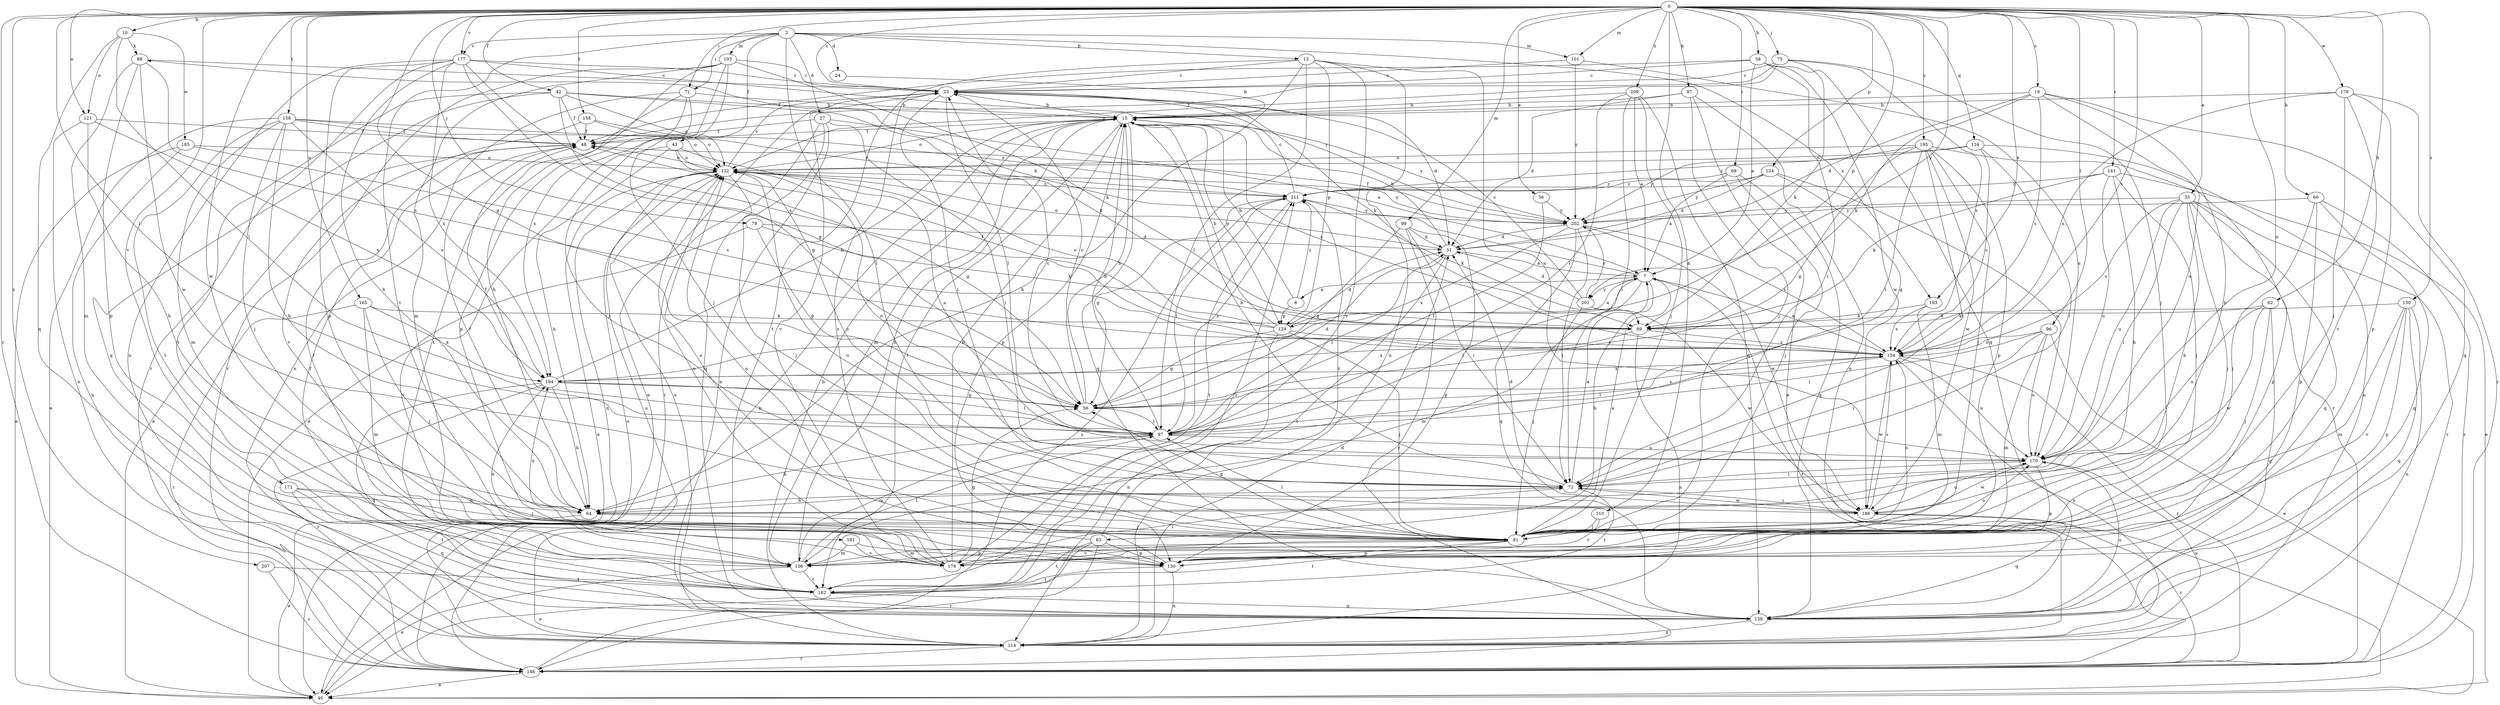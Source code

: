 strict digraph  {
0;
2;
6;
7;
10;
12;
15;
19;
23;
24;
27;
31;
35;
36;
40;
42;
43;
48;
56;
58;
60;
62;
63;
64;
69;
71;
72;
75;
79;
81;
87;
88;
89;
96;
97;
99;
101;
103;
106;
110;
114;
121;
122;
124;
129;
130;
134;
138;
141;
146;
150;
154;
156;
158;
162;
165;
170;
171;
177;
178;
179;
181;
185;
186;
193;
194;
195;
201;
202;
207;
209;
211;
0 -> 10  [label=b];
0 -> 19  [label=c];
0 -> 23  [label=c];
0 -> 35  [label=e];
0 -> 36  [label=e];
0 -> 42  [label=f];
0 -> 56  [label=g];
0 -> 58  [label=h];
0 -> 60  [label=h];
0 -> 62  [label=h];
0 -> 69  [label=i];
0 -> 71  [label=i];
0 -> 75  [label=j];
0 -> 79  [label=j];
0 -> 87  [label=k];
0 -> 96  [label=l];
0 -> 97  [label=l];
0 -> 99  [label=m];
0 -> 101  [label=m];
0 -> 110  [label=n];
0 -> 121  [label=o];
0 -> 124  [label=p];
0 -> 129  [label=p];
0 -> 134  [label=q];
0 -> 141  [label=r];
0 -> 146  [label=r];
0 -> 150  [label=s];
0 -> 154  [label=s];
0 -> 156  [label=t];
0 -> 158  [label=t];
0 -> 165  [label=u];
0 -> 170  [label=u];
0 -> 171  [label=v];
0 -> 177  [label=v];
0 -> 179  [label=w];
0 -> 181  [label=w];
0 -> 193  [label=x];
0 -> 195  [label=y];
0 -> 201  [label=y];
0 -> 207  [label=z];
0 -> 209  [label=z];
2 -> 12  [label=b];
2 -> 24  [label=d];
2 -> 27  [label=d];
2 -> 43  [label=f];
2 -> 71  [label=i];
2 -> 72  [label=i];
2 -> 101  [label=m];
2 -> 103  [label=m];
2 -> 177  [label=v];
2 -> 178  [label=v];
2 -> 193  [label=x];
6 -> 15  [label=b];
6 -> 129  [label=p];
6 -> 211  [label=z];
7 -> 6  [label=a];
7 -> 63  [label=h];
7 -> 88  [label=k];
7 -> 97  [label=l];
7 -> 106  [label=m];
7 -> 146  [label=r];
7 -> 201  [label=y];
10 -> 88  [label=k];
10 -> 97  [label=l];
10 -> 121  [label=o];
10 -> 138  [label=q];
10 -> 185  [label=w];
12 -> 23  [label=c];
12 -> 64  [label=h];
12 -> 97  [label=l];
12 -> 114  [label=n];
12 -> 129  [label=p];
12 -> 162  [label=t];
12 -> 170  [label=u];
12 -> 178  [label=v];
15 -> 48  [label=f];
15 -> 106  [label=m];
15 -> 122  [label=o];
15 -> 129  [label=p];
15 -> 130  [label=p];
15 -> 138  [label=q];
15 -> 154  [label=s];
15 -> 162  [label=t];
15 -> 202  [label=y];
19 -> 15  [label=b];
19 -> 31  [label=d];
19 -> 64  [label=h];
19 -> 89  [label=k];
19 -> 138  [label=q];
19 -> 154  [label=s];
19 -> 170  [label=u];
23 -> 15  [label=b];
23 -> 31  [label=d];
23 -> 40  [label=e];
23 -> 72  [label=i];
23 -> 89  [label=k];
23 -> 97  [label=l];
23 -> 178  [label=v];
24 -> 15  [label=b];
27 -> 7  [label=a];
27 -> 48  [label=f];
27 -> 72  [label=i];
27 -> 114  [label=n];
27 -> 138  [label=q];
27 -> 146  [label=r];
31 -> 7  [label=a];
31 -> 15  [label=b];
31 -> 97  [label=l];
31 -> 122  [label=o];
31 -> 162  [label=t];
35 -> 64  [label=h];
35 -> 72  [label=i];
35 -> 81  [label=j];
35 -> 130  [label=p];
35 -> 138  [label=q];
35 -> 146  [label=r];
35 -> 154  [label=s];
35 -> 170  [label=u];
35 -> 202  [label=y];
36 -> 97  [label=l];
36 -> 202  [label=y];
40 -> 15  [label=b];
42 -> 15  [label=b];
42 -> 48  [label=f];
42 -> 56  [label=g];
42 -> 89  [label=k];
42 -> 122  [label=o];
42 -> 138  [label=q];
42 -> 162  [label=t];
43 -> 40  [label=e];
43 -> 56  [label=g];
43 -> 64  [label=h];
43 -> 122  [label=o];
43 -> 170  [label=u];
48 -> 40  [label=e];
48 -> 122  [label=o];
56 -> 15  [label=b];
56 -> 23  [label=c];
56 -> 31  [label=d];
56 -> 97  [label=l];
56 -> 154  [label=s];
58 -> 7  [label=a];
58 -> 23  [label=c];
58 -> 48  [label=f];
58 -> 72  [label=i];
58 -> 138  [label=q];
58 -> 186  [label=w];
60 -> 81  [label=j];
60 -> 130  [label=p];
60 -> 138  [label=q];
60 -> 146  [label=r];
60 -> 202  [label=y];
62 -> 81  [label=j];
62 -> 89  [label=k];
62 -> 138  [label=q];
62 -> 170  [label=u];
62 -> 186  [label=w];
63 -> 40  [label=e];
63 -> 122  [label=o];
63 -> 130  [label=p];
63 -> 146  [label=r];
63 -> 162  [label=t];
63 -> 211  [label=z];
64 -> 40  [label=e];
64 -> 48  [label=f];
64 -> 81  [label=j];
69 -> 7  [label=a];
69 -> 81  [label=j];
69 -> 138  [label=q];
69 -> 211  [label=z];
71 -> 15  [label=b];
71 -> 81  [label=j];
71 -> 114  [label=n];
71 -> 130  [label=p];
71 -> 162  [label=t];
72 -> 7  [label=a];
72 -> 15  [label=b];
72 -> 64  [label=h];
72 -> 122  [label=o];
72 -> 162  [label=t];
72 -> 186  [label=w];
75 -> 23  [label=c];
75 -> 48  [label=f];
75 -> 81  [label=j];
75 -> 89  [label=k];
75 -> 122  [label=o];
75 -> 154  [label=s];
79 -> 31  [label=d];
79 -> 56  [label=g];
79 -> 89  [label=k];
79 -> 178  [label=v];
81 -> 7  [label=a];
81 -> 56  [label=g];
81 -> 97  [label=l];
81 -> 106  [label=m];
81 -> 122  [label=o];
81 -> 130  [label=p];
81 -> 154  [label=s];
81 -> 162  [label=t];
81 -> 170  [label=u];
81 -> 178  [label=v];
81 -> 194  [label=x];
87 -> 15  [label=b];
87 -> 31  [label=d];
87 -> 40  [label=e];
87 -> 81  [label=j];
87 -> 114  [label=n];
88 -> 23  [label=c];
88 -> 106  [label=m];
88 -> 130  [label=p];
88 -> 154  [label=s];
88 -> 186  [label=w];
89 -> 114  [label=n];
89 -> 154  [label=s];
89 -> 194  [label=x];
96 -> 40  [label=e];
96 -> 72  [label=i];
96 -> 97  [label=l];
96 -> 106  [label=m];
96 -> 154  [label=s];
96 -> 170  [label=u];
97 -> 15  [label=b];
97 -> 23  [label=c];
97 -> 48  [label=f];
97 -> 64  [label=h];
97 -> 106  [label=m];
97 -> 170  [label=u];
97 -> 211  [label=z];
99 -> 31  [label=d];
99 -> 56  [label=g];
99 -> 72  [label=i];
99 -> 130  [label=p];
99 -> 146  [label=r];
101 -> 23  [label=c];
101 -> 170  [label=u];
101 -> 202  [label=y];
103 -> 23  [label=c];
103 -> 64  [label=h];
103 -> 81  [label=j];
103 -> 89  [label=k];
103 -> 106  [label=m];
103 -> 146  [label=r];
103 -> 194  [label=x];
106 -> 15  [label=b];
106 -> 40  [label=e];
106 -> 48  [label=f];
106 -> 97  [label=l];
106 -> 162  [label=t];
110 -> 81  [label=j];
110 -> 178  [label=v];
114 -> 15  [label=b];
114 -> 31  [label=d];
114 -> 122  [label=o];
114 -> 146  [label=r];
114 -> 170  [label=u];
121 -> 48  [label=f];
121 -> 64  [label=h];
121 -> 114  [label=n];
121 -> 194  [label=x];
122 -> 23  [label=c];
122 -> 40  [label=e];
122 -> 81  [label=j];
122 -> 114  [label=n];
122 -> 202  [label=y];
122 -> 211  [label=z];
124 -> 31  [label=d];
124 -> 56  [label=g];
124 -> 170  [label=u];
124 -> 202  [label=y];
124 -> 211  [label=z];
129 -> 7  [label=a];
129 -> 15  [label=b];
129 -> 31  [label=d];
129 -> 48  [label=f];
129 -> 56  [label=g];
129 -> 81  [label=j];
129 -> 114  [label=n];
129 -> 122  [label=o];
129 -> 154  [label=s];
130 -> 114  [label=n];
130 -> 122  [label=o];
130 -> 162  [label=t];
134 -> 72  [label=i];
134 -> 114  [label=n];
134 -> 122  [label=o];
134 -> 154  [label=s];
134 -> 211  [label=z];
138 -> 114  [label=n];
138 -> 122  [label=o];
138 -> 170  [label=u];
141 -> 40  [label=e];
141 -> 64  [label=h];
141 -> 81  [label=j];
141 -> 89  [label=k];
141 -> 170  [label=u];
141 -> 211  [label=z];
146 -> 40  [label=e];
146 -> 122  [label=o];
146 -> 211  [label=z];
150 -> 89  [label=k];
150 -> 106  [label=m];
150 -> 114  [label=n];
150 -> 130  [label=p];
150 -> 138  [label=q];
150 -> 178  [label=v];
154 -> 7  [label=a];
154 -> 97  [label=l];
154 -> 114  [label=n];
154 -> 146  [label=r];
154 -> 170  [label=u];
154 -> 186  [label=w];
154 -> 194  [label=x];
156 -> 40  [label=e];
156 -> 48  [label=f];
156 -> 64  [label=h];
156 -> 81  [label=j];
156 -> 106  [label=m];
156 -> 122  [label=o];
156 -> 162  [label=t];
156 -> 194  [label=x];
156 -> 211  [label=z];
158 -> 48  [label=f];
158 -> 122  [label=o];
158 -> 178  [label=v];
158 -> 211  [label=z];
162 -> 48  [label=f];
162 -> 138  [label=q];
162 -> 211  [label=z];
165 -> 81  [label=j];
165 -> 89  [label=k];
165 -> 106  [label=m];
165 -> 146  [label=r];
165 -> 194  [label=x];
170 -> 72  [label=i];
170 -> 122  [label=o];
170 -> 130  [label=p];
170 -> 186  [label=w];
171 -> 64  [label=h];
171 -> 81  [label=j];
171 -> 138  [label=q];
171 -> 162  [label=t];
177 -> 23  [label=c];
177 -> 56  [label=g];
177 -> 64  [label=h];
177 -> 114  [label=n];
177 -> 130  [label=p];
177 -> 146  [label=r];
177 -> 154  [label=s];
177 -> 194  [label=x];
177 -> 202  [label=y];
178 -> 15  [label=b];
178 -> 23  [label=c];
178 -> 56  [label=g];
178 -> 72  [label=i];
178 -> 122  [label=o];
178 -> 194  [label=x];
179 -> 15  [label=b];
179 -> 81  [label=j];
179 -> 130  [label=p];
179 -> 146  [label=r];
179 -> 154  [label=s];
179 -> 178  [label=v];
181 -> 106  [label=m];
181 -> 130  [label=p];
181 -> 178  [label=v];
185 -> 40  [label=e];
185 -> 114  [label=n];
185 -> 122  [label=o];
185 -> 154  [label=s];
186 -> 31  [label=d];
186 -> 72  [label=i];
186 -> 138  [label=q];
186 -> 146  [label=r];
186 -> 154  [label=s];
186 -> 170  [label=u];
193 -> 89  [label=k];
193 -> 106  [label=m];
193 -> 154  [label=s];
194 -> 15  [label=b];
194 -> 56  [label=g];
194 -> 64  [label=h];
194 -> 97  [label=l];
194 -> 138  [label=q];
194 -> 146  [label=r];
195 -> 56  [label=g];
195 -> 72  [label=i];
195 -> 81  [label=j];
195 -> 97  [label=l];
195 -> 122  [label=o];
195 -> 130  [label=p];
195 -> 146  [label=r];
195 -> 186  [label=w];
195 -> 202  [label=y];
201 -> 23  [label=c];
201 -> 31  [label=d];
201 -> 81  [label=j];
201 -> 186  [label=w];
201 -> 202  [label=y];
202 -> 31  [label=d];
202 -> 48  [label=f];
202 -> 72  [label=i];
202 -> 138  [label=q];
202 -> 154  [label=s];
202 -> 186  [label=w];
202 -> 194  [label=x];
207 -> 146  [label=r];
207 -> 162  [label=t];
209 -> 7  [label=a];
209 -> 15  [label=b];
209 -> 72  [label=i];
209 -> 81  [label=j];
209 -> 97  [label=l];
209 -> 138  [label=q];
211 -> 23  [label=c];
211 -> 56  [label=g];
211 -> 89  [label=k];
211 -> 97  [label=l];
211 -> 162  [label=t];
211 -> 202  [label=y];
}
